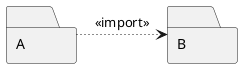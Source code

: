 @startuml
hide circle
allow_mixing
skinparam classAttributeIconSize 0

folder A
folder B

A -r[dotted]-> B : <<import>>
@enduml